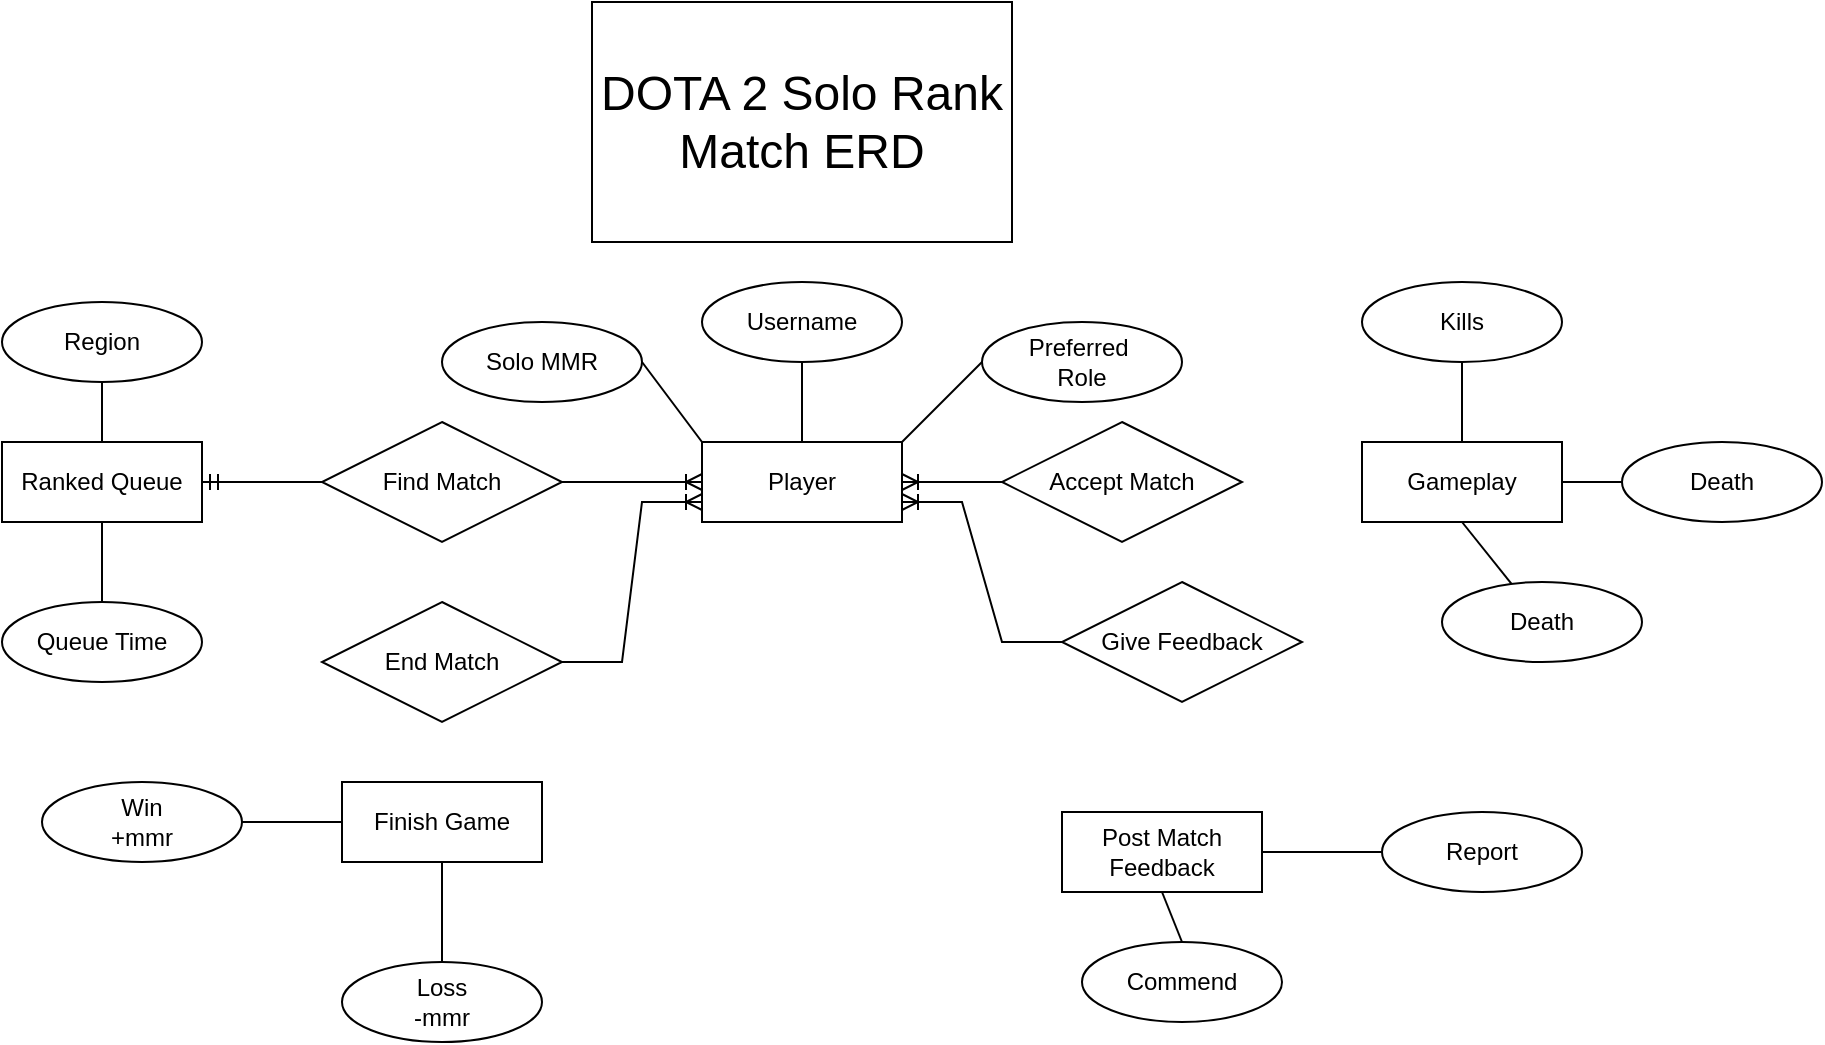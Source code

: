 <mxfile version="26.2.6">
  <diagram name="Page-1" id="jDFH54-RLB8jv58WpB95">
    <mxGraphModel dx="1576" dy="778" grid="1" gridSize="10" guides="1" tooltips="1" connect="1" arrows="1" fold="1" page="1" pageScale="1" pageWidth="850" pageHeight="1100" math="0" shadow="0">
      <root>
        <mxCell id="0" />
        <mxCell id="1" parent="0" />
        <mxCell id="mMZGVCM99QTDKP6a0mPT-1" value="Player" style="whiteSpace=wrap;html=1;align=center;" vertex="1" parent="1">
          <mxGeometry x="420" y="260" width="100" height="40" as="geometry" />
        </mxCell>
        <mxCell id="mMZGVCM99QTDKP6a0mPT-2" value="&lt;font style=&quot;font-size: 24px;&quot;&gt;DOTA 2 Solo Rank Match ERD&lt;/font&gt;" style="rounded=0;whiteSpace=wrap;html=1;" vertex="1" parent="1">
          <mxGeometry x="365" y="40" width="210" height="120" as="geometry" />
        </mxCell>
        <mxCell id="mMZGVCM99QTDKP6a0mPT-3" value="Find Match" style="shape=rhombus;perimeter=rhombusPerimeter;whiteSpace=wrap;html=1;align=center;" vertex="1" parent="1">
          <mxGeometry x="230" y="250" width="120" height="60" as="geometry" />
        </mxCell>
        <mxCell id="mMZGVCM99QTDKP6a0mPT-5" value="Ranked Queue" style="whiteSpace=wrap;html=1;align=center;" vertex="1" parent="1">
          <mxGeometry x="70" y="260" width="100" height="40" as="geometry" />
        </mxCell>
        <mxCell id="mMZGVCM99QTDKP6a0mPT-10" value="Preferred&amp;nbsp;&lt;div&gt;Role&lt;/div&gt;" style="ellipse;whiteSpace=wrap;html=1;align=center;" vertex="1" parent="1">
          <mxGeometry x="560" y="200" width="100" height="40" as="geometry" />
        </mxCell>
        <mxCell id="mMZGVCM99QTDKP6a0mPT-11" value="" style="endArrow=none;html=1;rounded=0;entryX=0;entryY=0.5;entryDx=0;entryDy=0;exitX=1;exitY=0;exitDx=0;exitDy=0;" edge="1" parent="1" source="mMZGVCM99QTDKP6a0mPT-1" target="mMZGVCM99QTDKP6a0mPT-10">
          <mxGeometry relative="1" as="geometry">
            <mxPoint x="520" y="310" as="sourcePoint" />
            <mxPoint x="280" y="400" as="targetPoint" />
          </mxGeometry>
        </mxCell>
        <mxCell id="mMZGVCM99QTDKP6a0mPT-13" value="Username" style="ellipse;whiteSpace=wrap;html=1;align=center;" vertex="1" parent="1">
          <mxGeometry x="420" y="180" width="100" height="40" as="geometry" />
        </mxCell>
        <mxCell id="mMZGVCM99QTDKP6a0mPT-14" value="" style="endArrow=none;html=1;rounded=0;entryX=0.5;entryY=1;entryDx=0;entryDy=0;exitX=0.5;exitY=0;exitDx=0;exitDy=0;" edge="1" parent="1" source="mMZGVCM99QTDKP6a0mPT-1" target="mMZGVCM99QTDKP6a0mPT-13">
          <mxGeometry relative="1" as="geometry">
            <mxPoint x="130" y="410" as="sourcePoint" />
            <mxPoint x="130" y="450" as="targetPoint" />
          </mxGeometry>
        </mxCell>
        <mxCell id="mMZGVCM99QTDKP6a0mPT-15" value="Solo MMR" style="ellipse;whiteSpace=wrap;html=1;align=center;" vertex="1" parent="1">
          <mxGeometry x="290" y="200" width="100" height="40" as="geometry" />
        </mxCell>
        <mxCell id="mMZGVCM99QTDKP6a0mPT-16" value="" style="endArrow=none;html=1;rounded=0;entryX=0;entryY=0;entryDx=0;entryDy=0;exitX=1;exitY=0.5;exitDx=0;exitDy=0;" edge="1" parent="1" source="mMZGVCM99QTDKP6a0mPT-15" target="mMZGVCM99QTDKP6a0mPT-1">
          <mxGeometry relative="1" as="geometry">
            <mxPoint x="130" y="410" as="sourcePoint" />
            <mxPoint x="130" y="450" as="targetPoint" />
          </mxGeometry>
        </mxCell>
        <mxCell id="mMZGVCM99QTDKP6a0mPT-19" value="Queue Time" style="ellipse;whiteSpace=wrap;html=1;align=center;" vertex="1" parent="1">
          <mxGeometry x="70" y="340" width="100" height="40" as="geometry" />
        </mxCell>
        <mxCell id="mMZGVCM99QTDKP6a0mPT-20" value="" style="endArrow=none;html=1;rounded=0;entryX=0.5;entryY=0;entryDx=0;entryDy=0;exitX=0.5;exitY=1;exitDx=0;exitDy=0;" edge="1" parent="1" source="mMZGVCM99QTDKP6a0mPT-5" target="mMZGVCM99QTDKP6a0mPT-19">
          <mxGeometry relative="1" as="geometry">
            <mxPoint x="190" y="360" as="sourcePoint" />
            <mxPoint x="190" y="410" as="targetPoint" />
          </mxGeometry>
        </mxCell>
        <mxCell id="mMZGVCM99QTDKP6a0mPT-21" value="Region" style="ellipse;whiteSpace=wrap;html=1;align=center;" vertex="1" parent="1">
          <mxGeometry x="70" y="190" width="100" height="40" as="geometry" />
        </mxCell>
        <mxCell id="mMZGVCM99QTDKP6a0mPT-39" value="Accept Match" style="shape=rhombus;perimeter=rhombusPerimeter;whiteSpace=wrap;html=1;align=center;" vertex="1" parent="1">
          <mxGeometry x="570" y="250" width="120" height="60" as="geometry" />
        </mxCell>
        <mxCell id="mMZGVCM99QTDKP6a0mPT-42" value="Gameplay" style="whiteSpace=wrap;html=1;align=center;" vertex="1" parent="1">
          <mxGeometry x="750" y="260" width="100" height="40" as="geometry" />
        </mxCell>
        <mxCell id="mMZGVCM99QTDKP6a0mPT-44" value="Kills" style="ellipse;whiteSpace=wrap;html=1;align=center;" vertex="1" parent="1">
          <mxGeometry x="750" y="180" width="100" height="40" as="geometry" />
        </mxCell>
        <mxCell id="mMZGVCM99QTDKP6a0mPT-45" value="Death" style="ellipse;whiteSpace=wrap;html=1;align=center;" vertex="1" parent="1">
          <mxGeometry x="790" y="330" width="100" height="40" as="geometry" />
        </mxCell>
        <mxCell id="mMZGVCM99QTDKP6a0mPT-46" value="Death" style="ellipse;whiteSpace=wrap;html=1;align=center;" vertex="1" parent="1">
          <mxGeometry x="880" y="260" width="100" height="40" as="geometry" />
        </mxCell>
        <mxCell id="mMZGVCM99QTDKP6a0mPT-47" value="" style="endArrow=none;html=1;rounded=0;exitX=0.5;exitY=1;exitDx=0;exitDy=0;" edge="1" parent="1" source="mMZGVCM99QTDKP6a0mPT-42" target="mMZGVCM99QTDKP6a0mPT-45">
          <mxGeometry relative="1" as="geometry">
            <mxPoint x="480" y="360" as="sourcePoint" />
            <mxPoint x="480" y="410" as="targetPoint" />
          </mxGeometry>
        </mxCell>
        <mxCell id="mMZGVCM99QTDKP6a0mPT-48" value="" style="endArrow=none;html=1;rounded=0;exitX=0.5;exitY=0;exitDx=0;exitDy=0;entryX=0.5;entryY=1;entryDx=0;entryDy=0;" edge="1" parent="1" source="mMZGVCM99QTDKP6a0mPT-42" target="mMZGVCM99QTDKP6a0mPT-44">
          <mxGeometry relative="1" as="geometry">
            <mxPoint x="790" y="360" as="sourcePoint" />
            <mxPoint x="790" y="410" as="targetPoint" />
          </mxGeometry>
        </mxCell>
        <mxCell id="mMZGVCM99QTDKP6a0mPT-49" value="" style="endArrow=none;html=1;rounded=0;entryX=0;entryY=0.5;entryDx=0;entryDy=0;exitX=1;exitY=0.5;exitDx=0;exitDy=0;" edge="1" parent="1" source="mMZGVCM99QTDKP6a0mPT-42" target="mMZGVCM99QTDKP6a0mPT-46">
          <mxGeometry relative="1" as="geometry">
            <mxPoint x="120" y="340" as="sourcePoint" />
            <mxPoint x="140" y="340" as="targetPoint" />
          </mxGeometry>
        </mxCell>
        <mxCell id="mMZGVCM99QTDKP6a0mPT-50" value="Finish Game" style="whiteSpace=wrap;html=1;align=center;" vertex="1" parent="1">
          <mxGeometry x="240" y="430" width="100" height="40" as="geometry" />
        </mxCell>
        <mxCell id="mMZGVCM99QTDKP6a0mPT-54" value="" style="edgeStyle=entityRelationEdgeStyle;fontSize=12;html=1;endArrow=ERoneToMany;rounded=0;entryX=0;entryY=0.5;entryDx=0;entryDy=0;exitX=1;exitY=0.5;exitDx=0;exitDy=0;" edge="1" parent="1" source="mMZGVCM99QTDKP6a0mPT-3" target="mMZGVCM99QTDKP6a0mPT-1">
          <mxGeometry width="100" height="100" relative="1" as="geometry">
            <mxPoint x="540" y="440" as="sourcePoint" />
            <mxPoint x="640" y="340" as="targetPoint" />
            <Array as="points">
              <mxPoint x="550" y="330" />
            </Array>
          </mxGeometry>
        </mxCell>
        <mxCell id="mMZGVCM99QTDKP6a0mPT-62" value="Post Match Feedback" style="whiteSpace=wrap;html=1;align=center;" vertex="1" parent="1">
          <mxGeometry x="600" y="445" width="100" height="40" as="geometry" />
        </mxCell>
        <mxCell id="mMZGVCM99QTDKP6a0mPT-63" value="Commend" style="ellipse;whiteSpace=wrap;html=1;align=center;" vertex="1" parent="1">
          <mxGeometry x="610" y="510" width="100" height="40" as="geometry" />
        </mxCell>
        <mxCell id="mMZGVCM99QTDKP6a0mPT-64" value="Report" style="ellipse;whiteSpace=wrap;html=1;align=center;" vertex="1" parent="1">
          <mxGeometry x="760" y="445" width="100" height="40" as="geometry" />
        </mxCell>
        <mxCell id="mMZGVCM99QTDKP6a0mPT-65" value="Win&lt;br&gt;+mmr" style="ellipse;whiteSpace=wrap;html=1;align=center;" vertex="1" parent="1">
          <mxGeometry x="90" y="430" width="100" height="40" as="geometry" />
        </mxCell>
        <mxCell id="mMZGVCM99QTDKP6a0mPT-66" value="Loss&lt;br&gt;-mmr" style="ellipse;whiteSpace=wrap;html=1;align=center;" vertex="1" parent="1">
          <mxGeometry x="240" y="520" width="100" height="40" as="geometry" />
        </mxCell>
        <mxCell id="mMZGVCM99QTDKP6a0mPT-70" value="" style="edgeStyle=entityRelationEdgeStyle;fontSize=12;html=1;endArrow=ERoneToMany;rounded=0;entryX=1;entryY=0.5;entryDx=0;entryDy=0;exitX=0;exitY=0.5;exitDx=0;exitDy=0;" edge="1" parent="1" source="mMZGVCM99QTDKP6a0mPT-39" target="mMZGVCM99QTDKP6a0mPT-1">
          <mxGeometry width="100" height="100" relative="1" as="geometry">
            <mxPoint x="360" y="290" as="sourcePoint" />
            <mxPoint x="430" y="290" as="targetPoint" />
            <Array as="points">
              <mxPoint x="560" y="340" />
            </Array>
          </mxGeometry>
        </mxCell>
        <mxCell id="mMZGVCM99QTDKP6a0mPT-74" value="" style="endArrow=none;html=1;rounded=0;exitX=0.5;exitY=1;exitDx=0;exitDy=0;" edge="1" parent="1" source="mMZGVCM99QTDKP6a0mPT-21">
          <mxGeometry relative="1" as="geometry">
            <mxPoint x="130" y="310" as="sourcePoint" />
            <mxPoint x="120" y="260" as="targetPoint" />
          </mxGeometry>
        </mxCell>
        <mxCell id="mMZGVCM99QTDKP6a0mPT-75" value="" style="line;strokeWidth=1;rotatable=0;dashed=0;labelPosition=right;align=left;verticalAlign=middle;spacingTop=0;spacingLeft=6;points=[];portConstraint=eastwest;" vertex="1" parent="1">
          <mxGeometry x="190" y="445" width="50" height="10" as="geometry" />
        </mxCell>
        <mxCell id="mMZGVCM99QTDKP6a0mPT-77" value="" style="endArrow=none;html=1;rounded=0;exitX=0.5;exitY=0;exitDx=0;exitDy=0;entryX=0.5;entryY=1;entryDx=0;entryDy=0;" edge="1" parent="1" source="mMZGVCM99QTDKP6a0mPT-63" target="mMZGVCM99QTDKP6a0mPT-62">
          <mxGeometry relative="1" as="geometry">
            <mxPoint x="480" y="270" as="sourcePoint" />
            <mxPoint x="520" y="280" as="targetPoint" />
          </mxGeometry>
        </mxCell>
        <mxCell id="mMZGVCM99QTDKP6a0mPT-78" value="" style="endArrow=none;html=1;rounded=0;entryX=0.5;entryY=1;entryDx=0;entryDy=0;exitX=0.5;exitY=0;exitDx=0;exitDy=0;" edge="1" parent="1" source="mMZGVCM99QTDKP6a0mPT-66" target="mMZGVCM99QTDKP6a0mPT-50">
          <mxGeometry relative="1" as="geometry">
            <mxPoint x="490" y="280" as="sourcePoint" />
            <mxPoint x="490" y="240" as="targetPoint" />
          </mxGeometry>
        </mxCell>
        <mxCell id="mMZGVCM99QTDKP6a0mPT-79" value="" style="line;strokeWidth=1;rotatable=0;dashed=0;labelPosition=right;align=left;verticalAlign=middle;spacingTop=0;spacingLeft=6;points=[];portConstraint=eastwest;" vertex="1" parent="1">
          <mxGeometry x="700" y="460" width="60" height="10" as="geometry" />
        </mxCell>
        <mxCell id="mMZGVCM99QTDKP6a0mPT-80" value="End Match" style="shape=rhombus;perimeter=rhombusPerimeter;whiteSpace=wrap;html=1;align=center;" vertex="1" parent="1">
          <mxGeometry x="230" y="340" width="120" height="60" as="geometry" />
        </mxCell>
        <mxCell id="mMZGVCM99QTDKP6a0mPT-81" value="Give Feedback" style="shape=rhombus;perimeter=rhombusPerimeter;whiteSpace=wrap;html=1;align=center;" vertex="1" parent="1">
          <mxGeometry x="600" y="330" width="120" height="60" as="geometry" />
        </mxCell>
        <mxCell id="mMZGVCM99QTDKP6a0mPT-82" value="" style="edgeStyle=entityRelationEdgeStyle;fontSize=12;html=1;endArrow=ERoneToMany;rounded=0;entryX=0;entryY=0.75;entryDx=0;entryDy=0;exitX=1;exitY=0.5;exitDx=0;exitDy=0;" edge="1" parent="1" source="mMZGVCM99QTDKP6a0mPT-80" target="mMZGVCM99QTDKP6a0mPT-1">
          <mxGeometry width="100" height="100" relative="1" as="geometry">
            <mxPoint x="370" y="340" as="sourcePoint" />
            <mxPoint x="430" y="290" as="targetPoint" />
            <Array as="points">
              <mxPoint x="560" y="340" />
            </Array>
          </mxGeometry>
        </mxCell>
        <mxCell id="mMZGVCM99QTDKP6a0mPT-83" value="" style="edgeStyle=entityRelationEdgeStyle;fontSize=12;html=1;endArrow=ERoneToMany;rounded=0;entryX=1;entryY=0.75;entryDx=0;entryDy=0;exitX=0;exitY=0.5;exitDx=0;exitDy=0;" edge="1" parent="1" source="mMZGVCM99QTDKP6a0mPT-81" target="mMZGVCM99QTDKP6a0mPT-1">
          <mxGeometry width="100" height="100" relative="1" as="geometry">
            <mxPoint x="360" y="360" as="sourcePoint" />
            <mxPoint x="430" y="300" as="targetPoint" />
            <Array as="points">
              <mxPoint x="570" y="350" />
            </Array>
          </mxGeometry>
        </mxCell>
        <mxCell id="mMZGVCM99QTDKP6a0mPT-98" value="" style="edgeStyle=entityRelationEdgeStyle;fontSize=12;html=1;endArrow=ERmandOne;rounded=0;exitX=0;exitY=0.5;exitDx=0;exitDy=0;entryX=1;entryY=0.5;entryDx=0;entryDy=0;" edge="1" parent="1" source="mMZGVCM99QTDKP6a0mPT-3" target="mMZGVCM99QTDKP6a0mPT-5">
          <mxGeometry width="100" height="100" relative="1" as="geometry">
            <mxPoint x="370" y="320" as="sourcePoint" />
            <mxPoint x="470" y="220" as="targetPoint" />
          </mxGeometry>
        </mxCell>
      </root>
    </mxGraphModel>
  </diagram>
</mxfile>

